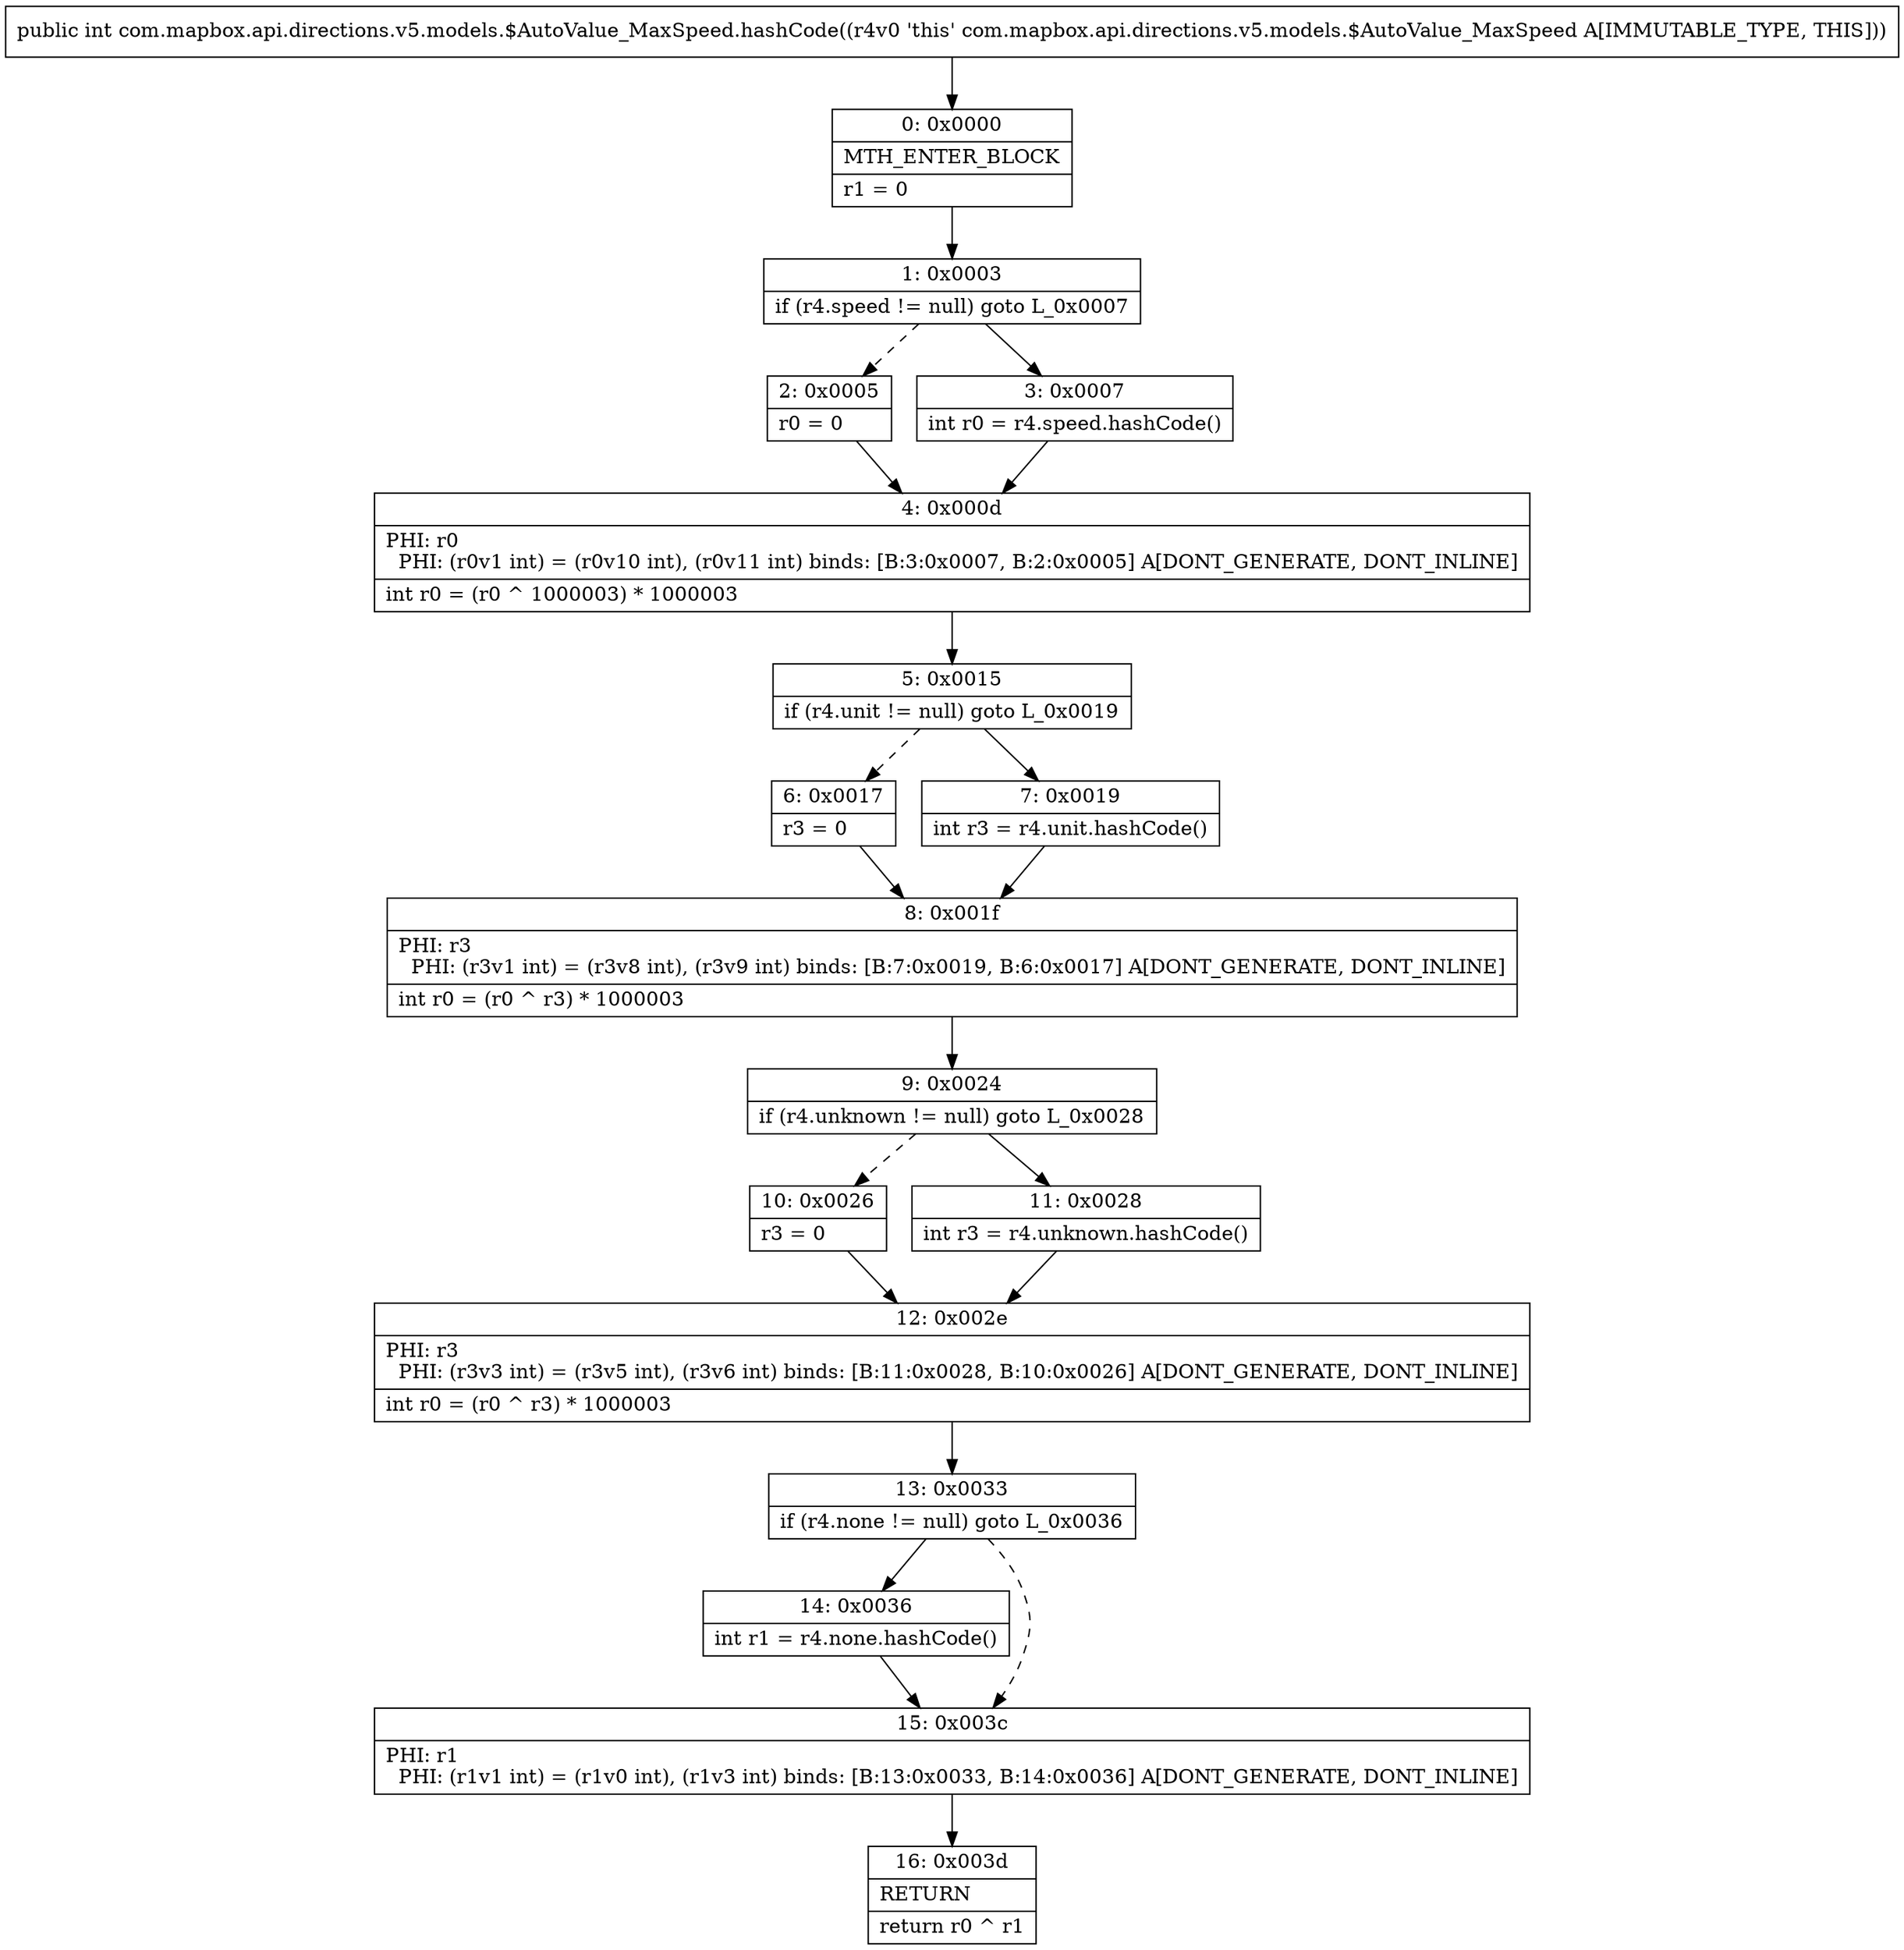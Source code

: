 digraph "CFG forcom.mapbox.api.directions.v5.models.$AutoValue_MaxSpeed.hashCode()I" {
Node_0 [shape=record,label="{0\:\ 0x0000|MTH_ENTER_BLOCK\l|r1 = 0\l}"];
Node_1 [shape=record,label="{1\:\ 0x0003|if (r4.speed != null) goto L_0x0007\l}"];
Node_2 [shape=record,label="{2\:\ 0x0005|r0 = 0\l}"];
Node_3 [shape=record,label="{3\:\ 0x0007|int r0 = r4.speed.hashCode()\l}"];
Node_4 [shape=record,label="{4\:\ 0x000d|PHI: r0 \l  PHI: (r0v1 int) = (r0v10 int), (r0v11 int) binds: [B:3:0x0007, B:2:0x0005] A[DONT_GENERATE, DONT_INLINE]\l|int r0 = (r0 ^ 1000003) * 1000003\l}"];
Node_5 [shape=record,label="{5\:\ 0x0015|if (r4.unit != null) goto L_0x0019\l}"];
Node_6 [shape=record,label="{6\:\ 0x0017|r3 = 0\l}"];
Node_7 [shape=record,label="{7\:\ 0x0019|int r3 = r4.unit.hashCode()\l}"];
Node_8 [shape=record,label="{8\:\ 0x001f|PHI: r3 \l  PHI: (r3v1 int) = (r3v8 int), (r3v9 int) binds: [B:7:0x0019, B:6:0x0017] A[DONT_GENERATE, DONT_INLINE]\l|int r0 = (r0 ^ r3) * 1000003\l}"];
Node_9 [shape=record,label="{9\:\ 0x0024|if (r4.unknown != null) goto L_0x0028\l}"];
Node_10 [shape=record,label="{10\:\ 0x0026|r3 = 0\l}"];
Node_11 [shape=record,label="{11\:\ 0x0028|int r3 = r4.unknown.hashCode()\l}"];
Node_12 [shape=record,label="{12\:\ 0x002e|PHI: r3 \l  PHI: (r3v3 int) = (r3v5 int), (r3v6 int) binds: [B:11:0x0028, B:10:0x0026] A[DONT_GENERATE, DONT_INLINE]\l|int r0 = (r0 ^ r3) * 1000003\l}"];
Node_13 [shape=record,label="{13\:\ 0x0033|if (r4.none != null) goto L_0x0036\l}"];
Node_14 [shape=record,label="{14\:\ 0x0036|int r1 = r4.none.hashCode()\l}"];
Node_15 [shape=record,label="{15\:\ 0x003c|PHI: r1 \l  PHI: (r1v1 int) = (r1v0 int), (r1v3 int) binds: [B:13:0x0033, B:14:0x0036] A[DONT_GENERATE, DONT_INLINE]\l}"];
Node_16 [shape=record,label="{16\:\ 0x003d|RETURN\l|return r0 ^ r1\l}"];
MethodNode[shape=record,label="{public int com.mapbox.api.directions.v5.models.$AutoValue_MaxSpeed.hashCode((r4v0 'this' com.mapbox.api.directions.v5.models.$AutoValue_MaxSpeed A[IMMUTABLE_TYPE, THIS])) }"];
MethodNode -> Node_0;
Node_0 -> Node_1;
Node_1 -> Node_2[style=dashed];
Node_1 -> Node_3;
Node_2 -> Node_4;
Node_3 -> Node_4;
Node_4 -> Node_5;
Node_5 -> Node_6[style=dashed];
Node_5 -> Node_7;
Node_6 -> Node_8;
Node_7 -> Node_8;
Node_8 -> Node_9;
Node_9 -> Node_10[style=dashed];
Node_9 -> Node_11;
Node_10 -> Node_12;
Node_11 -> Node_12;
Node_12 -> Node_13;
Node_13 -> Node_14;
Node_13 -> Node_15[style=dashed];
Node_14 -> Node_15;
Node_15 -> Node_16;
}


